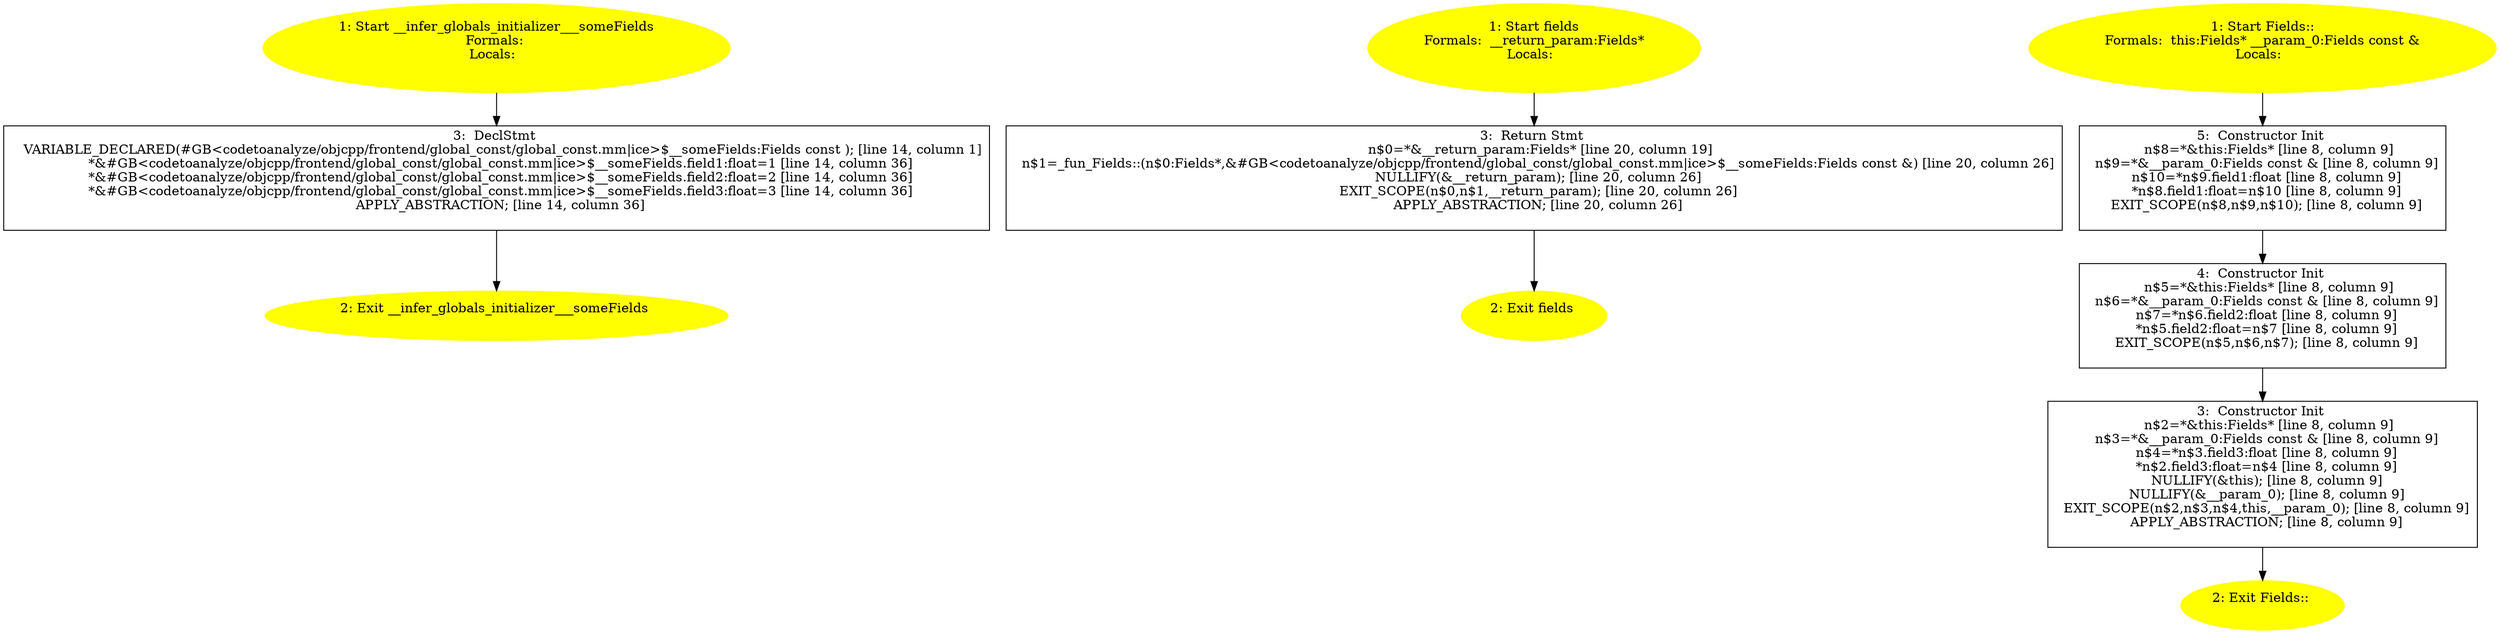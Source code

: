 /* @generated */
digraph cfg {
"__infer_globals_initializer___someFields#305cac08d8197bd145f7f55cc8a06d16.794b83eea8b5794c71808060b1f3b5c7_1" [label="1: Start __infer_globals_initializer___someFields\nFormals: \nLocals:  \n  " color=yellow style=filled]
	

	 "__infer_globals_initializer___someFields#305cac08d8197bd145f7f55cc8a06d16.794b83eea8b5794c71808060b1f3b5c7_1" -> "__infer_globals_initializer___someFields#305cac08d8197bd145f7f55cc8a06d16.794b83eea8b5794c71808060b1f3b5c7_3" ;
"__infer_globals_initializer___someFields#305cac08d8197bd145f7f55cc8a06d16.794b83eea8b5794c71808060b1f3b5c7_2" [label="2: Exit __infer_globals_initializer___someFields \n  " color=yellow style=filled]
	

"__infer_globals_initializer___someFields#305cac08d8197bd145f7f55cc8a06d16.794b83eea8b5794c71808060b1f3b5c7_3" [label="3:  DeclStmt \n   VARIABLE_DECLARED(#GB<codetoanalyze/objcpp/frontend/global_const/global_const.mm|ice>$__someFields:Fields const ); [line 14, column 1]\n  *&#GB<codetoanalyze/objcpp/frontend/global_const/global_const.mm|ice>$__someFields.field1:float=1 [line 14, column 36]\n  *&#GB<codetoanalyze/objcpp/frontend/global_const/global_const.mm|ice>$__someFields.field2:float=2 [line 14, column 36]\n  *&#GB<codetoanalyze/objcpp/frontend/global_const/global_const.mm|ice>$__someFields.field3:float=3 [line 14, column 36]\n  APPLY_ABSTRACTION; [line 14, column 36]\n " shape="box"]
	

	 "__infer_globals_initializer___someFields#305cac08d8197bd145f7f55cc8a06d16.794b83eea8b5794c71808060b1f3b5c7_3" -> "__infer_globals_initializer___someFields#305cac08d8197bd145f7f55cc8a06d16.794b83eea8b5794c71808060b1f3b5c7_2" ;
"fields(class Fields)#3037629886785813687.ade89225d198ce505301d5cdffda48f1_1" [label="1: Start fields\nFormals:  __return_param:Fields*\nLocals:  \n  " color=yellow style=filled]
	

	 "fields(class Fields)#3037629886785813687.ade89225d198ce505301d5cdffda48f1_1" -> "fields(class Fields)#3037629886785813687.ade89225d198ce505301d5cdffda48f1_3" ;
"fields(class Fields)#3037629886785813687.ade89225d198ce505301d5cdffda48f1_2" [label="2: Exit fields \n  " color=yellow style=filled]
	

"fields(class Fields)#3037629886785813687.ade89225d198ce505301d5cdffda48f1_3" [label="3:  Return Stmt \n   n$0=*&__return_param:Fields* [line 20, column 19]\n  n$1=_fun_Fields::(n$0:Fields*,&#GB<codetoanalyze/objcpp/frontend/global_const/global_const.mm|ice>$__someFields:Fields const &) [line 20, column 26]\n  NULLIFY(&__return_param); [line 20, column 26]\n  EXIT_SCOPE(n$0,n$1,__return_param); [line 20, column 26]\n  APPLY_ABSTRACTION; [line 20, column 26]\n " shape="box"]
	

	 "fields(class Fields)#3037629886785813687.ade89225d198ce505301d5cdffda48f1_3" -> "fields(class Fields)#3037629886785813687.ade89225d198ce505301d5cdffda48f1_2" ;
"#Fields#{11740702837802970461|constexpr}.35c900b91f77169dcc7579a3ddf4fddf_1" [label="1: Start Fields::\nFormals:  this:Fields* __param_0:Fields const &\nLocals:  \n  " color=yellow style=filled]
	

	 "#Fields#{11740702837802970461|constexpr}.35c900b91f77169dcc7579a3ddf4fddf_1" -> "#Fields#{11740702837802970461|constexpr}.35c900b91f77169dcc7579a3ddf4fddf_5" ;
"#Fields#{11740702837802970461|constexpr}.35c900b91f77169dcc7579a3ddf4fddf_2" [label="2: Exit Fields:: \n  " color=yellow style=filled]
	

"#Fields#{11740702837802970461|constexpr}.35c900b91f77169dcc7579a3ddf4fddf_3" [label="3:  Constructor Init \n   n$2=*&this:Fields* [line 8, column 9]\n  n$3=*&__param_0:Fields const & [line 8, column 9]\n  n$4=*n$3.field3:float [line 8, column 9]\n  *n$2.field3:float=n$4 [line 8, column 9]\n  NULLIFY(&this); [line 8, column 9]\n  NULLIFY(&__param_0); [line 8, column 9]\n  EXIT_SCOPE(n$2,n$3,n$4,this,__param_0); [line 8, column 9]\n  APPLY_ABSTRACTION; [line 8, column 9]\n " shape="box"]
	

	 "#Fields#{11740702837802970461|constexpr}.35c900b91f77169dcc7579a3ddf4fddf_3" -> "#Fields#{11740702837802970461|constexpr}.35c900b91f77169dcc7579a3ddf4fddf_2" ;
"#Fields#{11740702837802970461|constexpr}.35c900b91f77169dcc7579a3ddf4fddf_4" [label="4:  Constructor Init \n   n$5=*&this:Fields* [line 8, column 9]\n  n$6=*&__param_0:Fields const & [line 8, column 9]\n  n$7=*n$6.field2:float [line 8, column 9]\n  *n$5.field2:float=n$7 [line 8, column 9]\n  EXIT_SCOPE(n$5,n$6,n$7); [line 8, column 9]\n " shape="box"]
	

	 "#Fields#{11740702837802970461|constexpr}.35c900b91f77169dcc7579a3ddf4fddf_4" -> "#Fields#{11740702837802970461|constexpr}.35c900b91f77169dcc7579a3ddf4fddf_3" ;
"#Fields#{11740702837802970461|constexpr}.35c900b91f77169dcc7579a3ddf4fddf_5" [label="5:  Constructor Init \n   n$8=*&this:Fields* [line 8, column 9]\n  n$9=*&__param_0:Fields const & [line 8, column 9]\n  n$10=*n$9.field1:float [line 8, column 9]\n  *n$8.field1:float=n$10 [line 8, column 9]\n  EXIT_SCOPE(n$8,n$9,n$10); [line 8, column 9]\n " shape="box"]
	

	 "#Fields#{11740702837802970461|constexpr}.35c900b91f77169dcc7579a3ddf4fddf_5" -> "#Fields#{11740702837802970461|constexpr}.35c900b91f77169dcc7579a3ddf4fddf_4" ;
}
